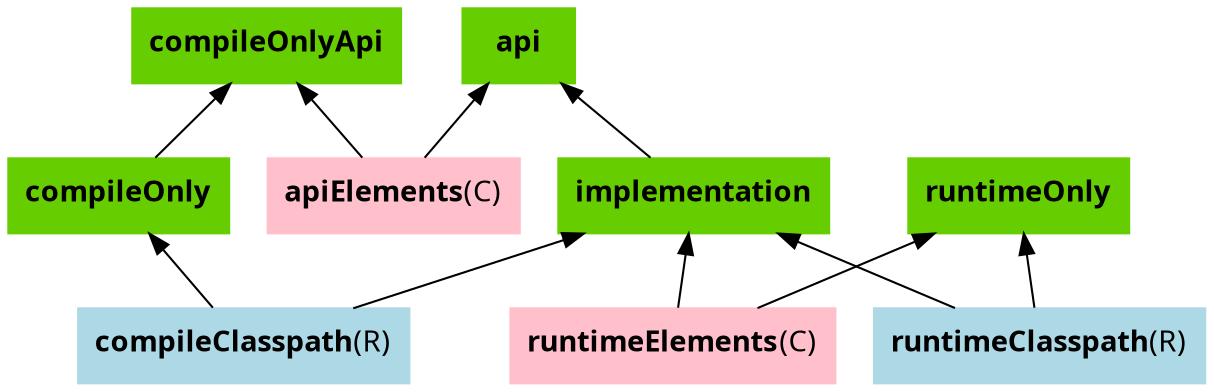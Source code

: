 digraph configurations {
    rankdir = BT;
   graph [ dpi = 100, fontname="Sans"];
   node [fontname = "Sans"];
   edge [fontname = "Sans"];

   "apiElements" [shape="box", label=<<B>apiElements</B>(C)>, color="pink", bgcolor="pink", style="filled"]
   "apiElements" -> "api"
   "apiElements" -> "compileOnlyApi"

   "api" [shape="box", label=<<B>api</B>>, color="chartreuse3", bgcolor="chartreuse3", style="filled"]
   "compileOnlyApi" [shape="box", label=<<B>compileOnlyApi</B>>, color="chartreuse3", bgcolor="chartreuse3", style="filled"]

   "compileClasspath" [shape="box", label=<<B>compileClasspath</B>(R)>, color="lightblue", bgcolor="lightblue", style="filled"]
   "compileClasspath" -> "compileOnly"
   "compileOnly" [shape="box", label=<<B>compileOnly</B>>, color="chartreuse3", bgcolor="chartreuse3", style="filled"]
   "compileOnly" -> "compileOnlyApi"
   "compileClasspath" -> "implementation"
   "implementation" [shape="box", label=<<B>implementation</B>>, color="chartreuse3", bgcolor="chartreuse3", style="filled"]
   "implementation" -> "api"

   "runtimeClasspath" [shape="box", label=<<B>runtimeClasspath</B>(R)>, color="lightblue", bgcolor="lightblue", style="filled"]
   "runtimeClasspath" -> "runtimeOnly"
   "runtimeOnly" [shape="box", label=<<B>runtimeOnly</B>>, color="chartreuse3", bgcolor="chartreuse3", style="filled"]
   "runtimeClasspath" -> "implementation"
   "runtimeElements" [shape="box", label=<<B>runtimeElements</B>(C)>, color="pink", bgcolor="pink", style="filled"]
   "runtimeElements" -> "implementation"
   "runtimeElements" -> "runtimeOnly"

}
